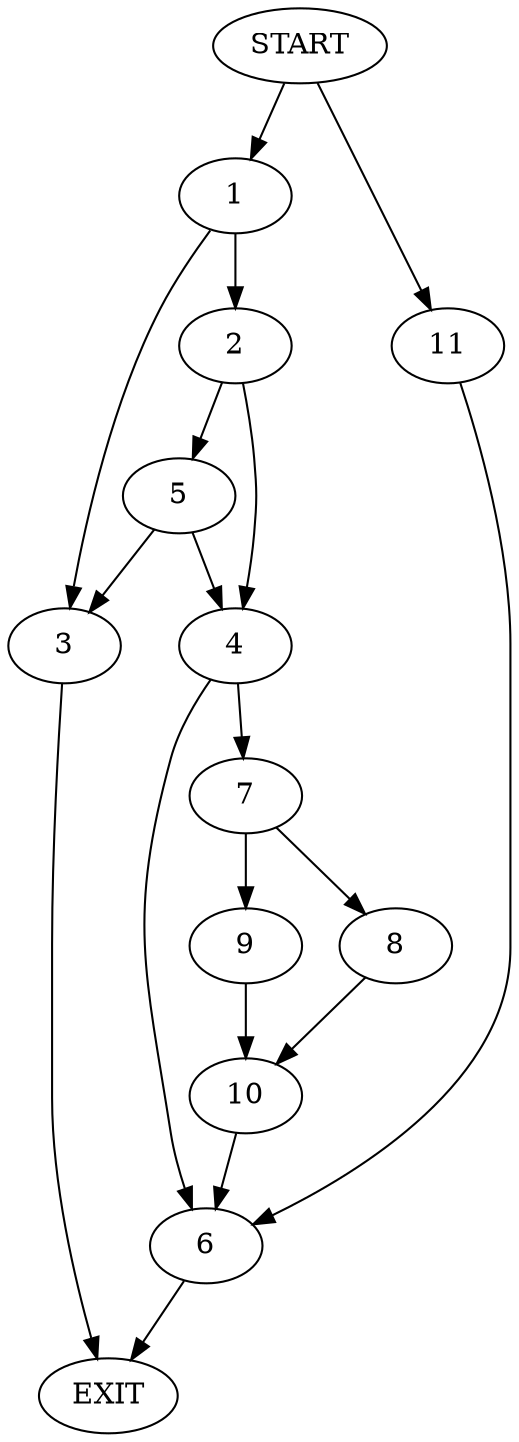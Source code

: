 digraph {
0 [label="START"]
12 [label="EXIT"]
0 -> 1
1 -> 2
1 -> 3
2 -> 4
2 -> 5
3 -> 12
5 -> 4
5 -> 3
4 -> 6
4 -> 7
6 -> 12
7 -> 8
7 -> 9
9 -> 10
8 -> 10
10 -> 6
0 -> 11
11 -> 6
}

